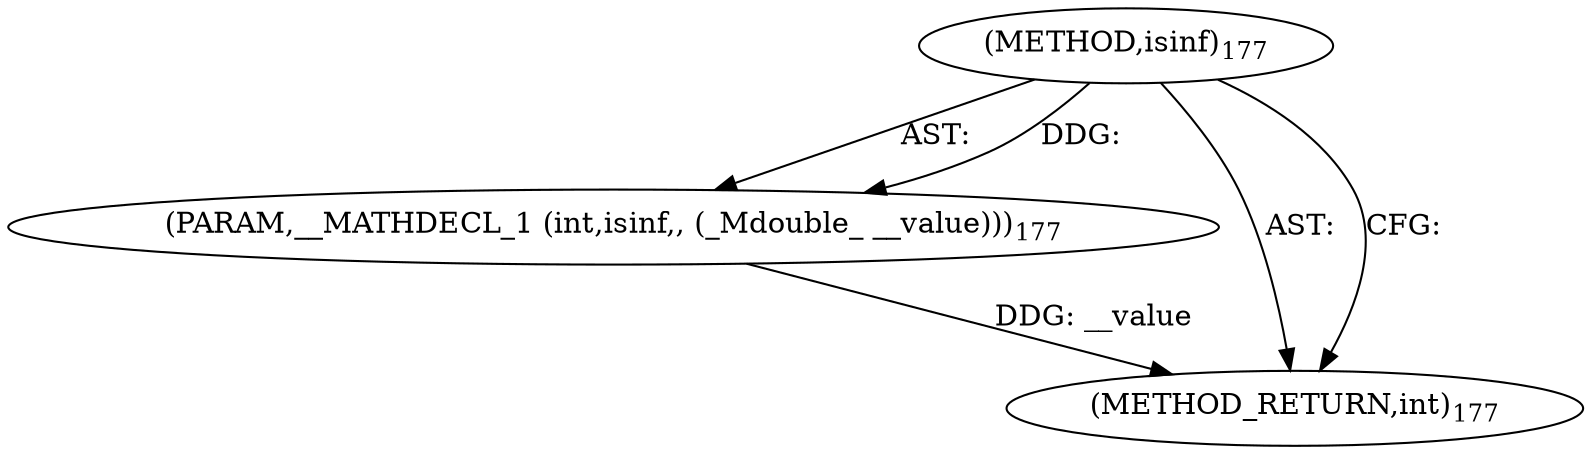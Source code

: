 digraph "isinf" {  
"20573" [label = <(METHOD,isinf)<SUB>177</SUB>> ]
"20574" [label = <(PARAM,__MATHDECL_1 (int,isinf,, (_Mdouble_ __value)))<SUB>177</SUB>> ]
"20575" [label = <(METHOD_RETURN,int)<SUB>177</SUB>> ]
  "20573" -> "20574"  [ label = "AST: "] 
  "20573" -> "20575"  [ label = "AST: "] 
  "20573" -> "20575"  [ label = "CFG: "] 
  "20574" -> "20575"  [ label = "DDG: __value"] 
  "20573" -> "20574"  [ label = "DDG: "] 
}
